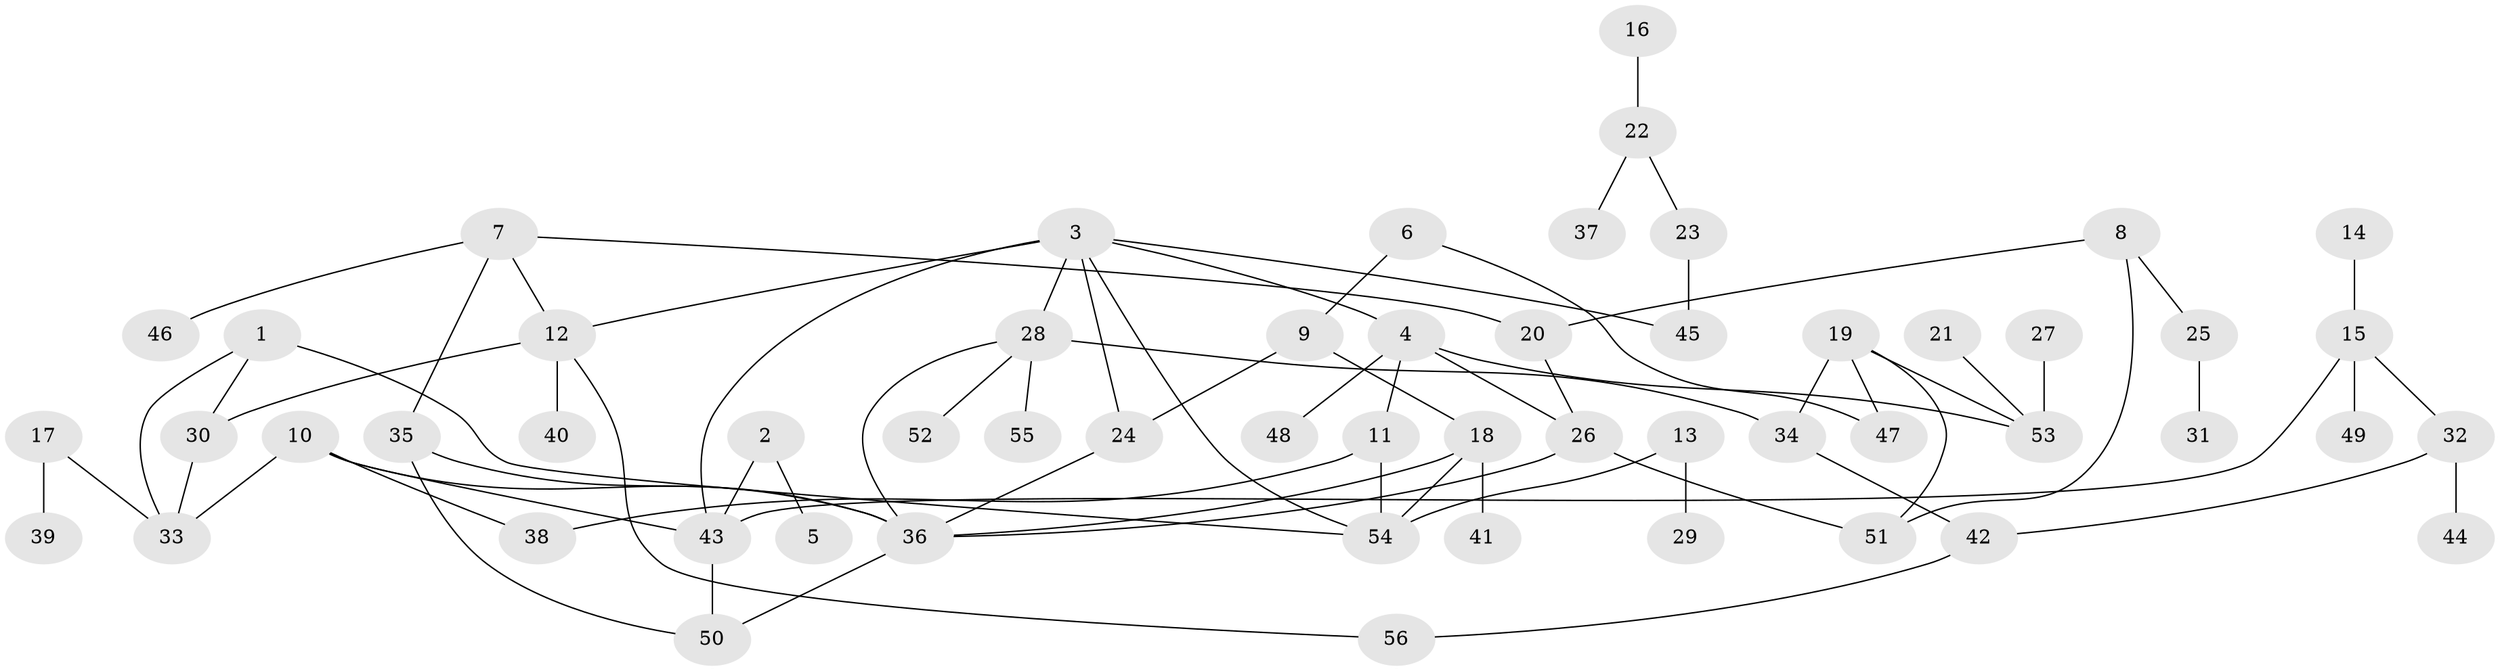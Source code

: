 // original degree distribution, {7: 0.017857142857142856, 6: 0.017857142857142856, 3: 0.20535714285714285, 5: 0.026785714285714284, 4: 0.11607142857142858, 2: 0.29464285714285715, 1: 0.32142857142857145}
// Generated by graph-tools (version 1.1) at 2025/01/03/09/25 03:01:10]
// undirected, 56 vertices, 75 edges
graph export_dot {
graph [start="1"]
  node [color=gray90,style=filled];
  1;
  2;
  3;
  4;
  5;
  6;
  7;
  8;
  9;
  10;
  11;
  12;
  13;
  14;
  15;
  16;
  17;
  18;
  19;
  20;
  21;
  22;
  23;
  24;
  25;
  26;
  27;
  28;
  29;
  30;
  31;
  32;
  33;
  34;
  35;
  36;
  37;
  38;
  39;
  40;
  41;
  42;
  43;
  44;
  45;
  46;
  47;
  48;
  49;
  50;
  51;
  52;
  53;
  54;
  55;
  56;
  1 -- 30 [weight=1.0];
  1 -- 33 [weight=1.0];
  1 -- 54 [weight=1.0];
  2 -- 5 [weight=1.0];
  2 -- 43 [weight=1.0];
  3 -- 4 [weight=1.0];
  3 -- 12 [weight=1.0];
  3 -- 24 [weight=1.0];
  3 -- 28 [weight=2.0];
  3 -- 43 [weight=1.0];
  3 -- 45 [weight=1.0];
  3 -- 54 [weight=1.0];
  4 -- 11 [weight=1.0];
  4 -- 26 [weight=1.0];
  4 -- 48 [weight=1.0];
  4 -- 53 [weight=1.0];
  6 -- 9 [weight=1.0];
  6 -- 47 [weight=1.0];
  7 -- 12 [weight=1.0];
  7 -- 20 [weight=1.0];
  7 -- 35 [weight=1.0];
  7 -- 46 [weight=1.0];
  8 -- 20 [weight=1.0];
  8 -- 25 [weight=1.0];
  8 -- 51 [weight=1.0];
  9 -- 18 [weight=1.0];
  9 -- 24 [weight=1.0];
  10 -- 33 [weight=1.0];
  10 -- 36 [weight=1.0];
  10 -- 38 [weight=1.0];
  10 -- 43 [weight=1.0];
  11 -- 38 [weight=1.0];
  11 -- 54 [weight=1.0];
  12 -- 30 [weight=1.0];
  12 -- 40 [weight=1.0];
  12 -- 56 [weight=1.0];
  13 -- 29 [weight=1.0];
  13 -- 54 [weight=1.0];
  14 -- 15 [weight=1.0];
  15 -- 32 [weight=1.0];
  15 -- 43 [weight=1.0];
  15 -- 49 [weight=1.0];
  16 -- 22 [weight=1.0];
  17 -- 33 [weight=1.0];
  17 -- 39 [weight=1.0];
  18 -- 36 [weight=1.0];
  18 -- 41 [weight=1.0];
  18 -- 54 [weight=1.0];
  19 -- 34 [weight=1.0];
  19 -- 47 [weight=1.0];
  19 -- 51 [weight=1.0];
  19 -- 53 [weight=1.0];
  20 -- 26 [weight=1.0];
  21 -- 53 [weight=1.0];
  22 -- 23 [weight=1.0];
  22 -- 37 [weight=1.0];
  23 -- 45 [weight=1.0];
  24 -- 36 [weight=1.0];
  25 -- 31 [weight=1.0];
  26 -- 36 [weight=1.0];
  26 -- 51 [weight=1.0];
  27 -- 53 [weight=1.0];
  28 -- 34 [weight=1.0];
  28 -- 36 [weight=1.0];
  28 -- 52 [weight=1.0];
  28 -- 55 [weight=1.0];
  30 -- 33 [weight=1.0];
  32 -- 42 [weight=1.0];
  32 -- 44 [weight=1.0];
  34 -- 42 [weight=1.0];
  35 -- 36 [weight=1.0];
  35 -- 50 [weight=1.0];
  36 -- 50 [weight=1.0];
  42 -- 56 [weight=1.0];
  43 -- 50 [weight=1.0];
}
